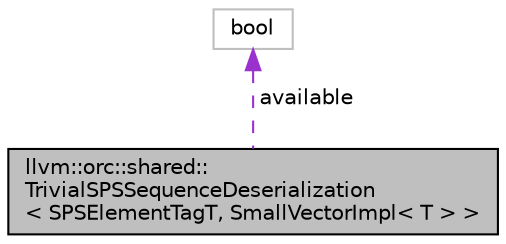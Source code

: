 digraph "llvm::orc::shared::TrivialSPSSequenceDeserialization&lt; SPSElementTagT, SmallVectorImpl&lt; T &gt; &gt;"
{
 // LATEX_PDF_SIZE
  bgcolor="transparent";
  edge [fontname="Helvetica",fontsize="10",labelfontname="Helvetica",labelfontsize="10"];
  node [fontname="Helvetica",fontsize="10",shape=record];
  Node1 [label="llvm::orc::shared::\lTrivialSPSSequenceDeserialization\l\< SPSElementTagT, SmallVectorImpl\< T \> \>",height=0.2,width=0.4,color="black", fillcolor="grey75", style="filled", fontcolor="black",tooltip="Trivial SPSSequence<SPSElementTagT> -> SmallVectorImpl<T> deserialization."];
  Node2 -> Node1 [dir="back",color="darkorchid3",fontsize="10",style="dashed",label=" available" ,fontname="Helvetica"];
  Node2 [label="bool",height=0.2,width=0.4,color="grey75",tooltip=" "];
}
